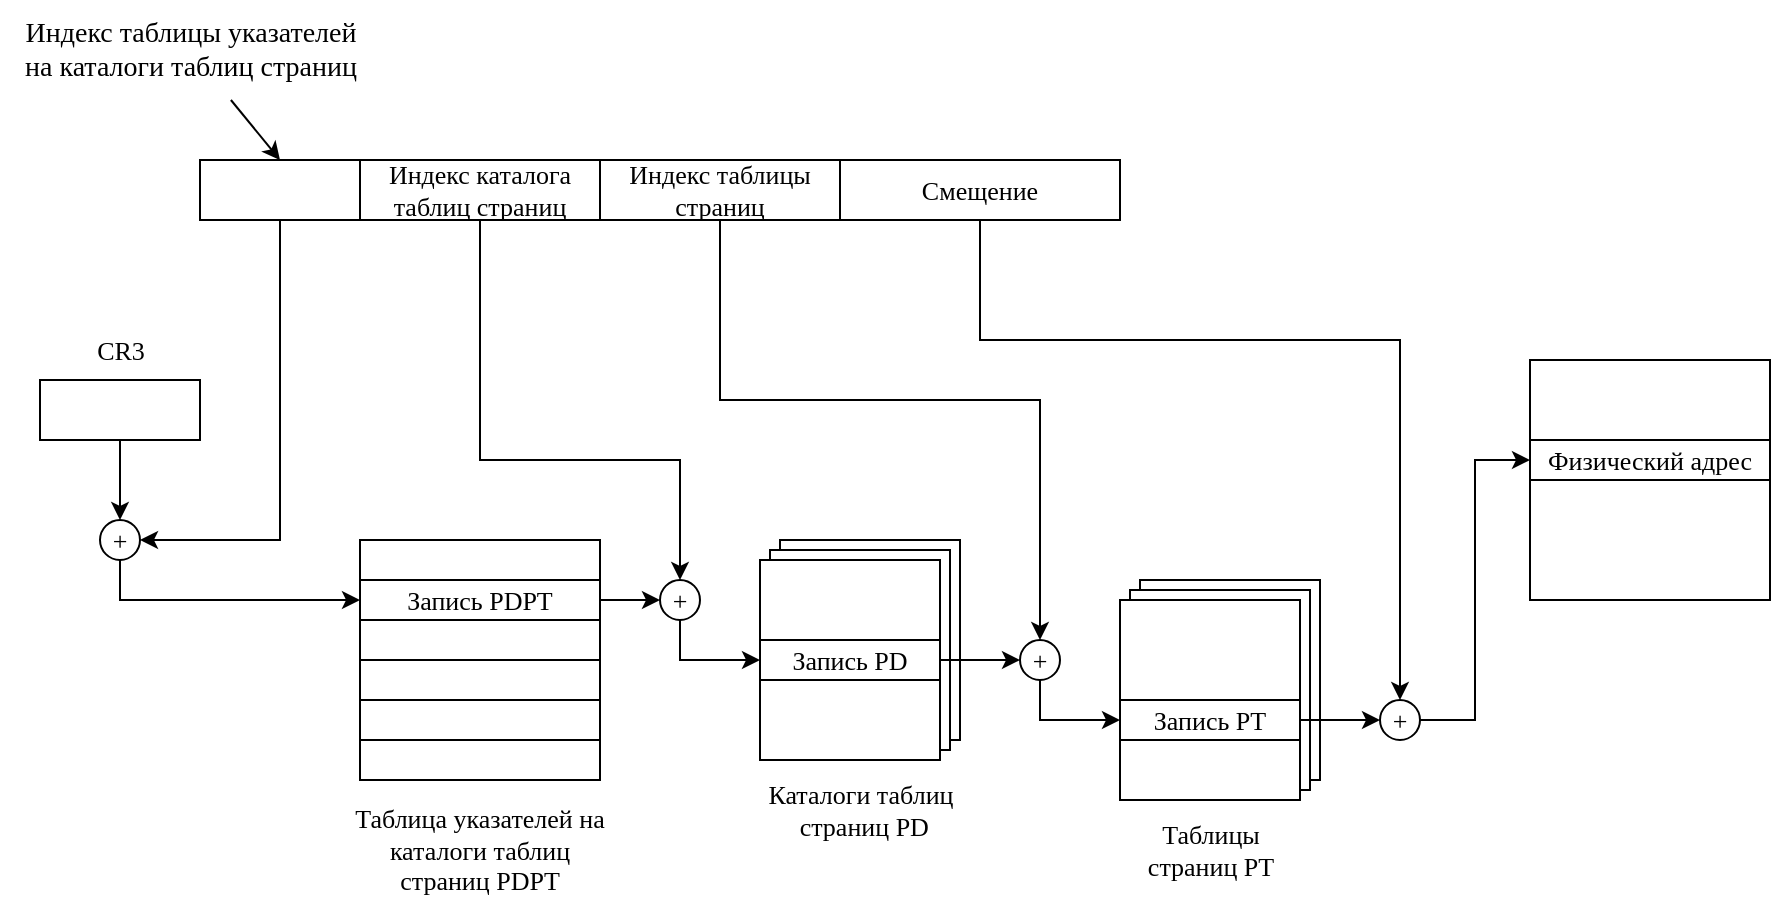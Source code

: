 <mxfile version="20.8.20" type="device"><diagram name="Страница 1" id="J-dC8LQde7YGX0NCwzow"><mxGraphModel dx="972" dy="530" grid="1" gridSize="10" guides="1" tooltips="1" connect="1" arrows="1" fold="1" page="1" pageScale="1" pageWidth="900" pageHeight="500" math="0" shadow="0"><root><mxCell id="0"/><mxCell id="1" parent="0"/><mxCell id="3jVHlvGotprjrJY_Cjxc-21" style="edgeStyle=orthogonalEdgeStyle;rounded=0;orthogonalLoop=1;jettySize=auto;html=1;exitX=0.5;exitY=1;exitDx=0;exitDy=0;entryX=1;entryY=0.5;entryDx=0;entryDy=0;fontFamily=Times New Roman;fontSize=13;" edge="1" parent="1" source="3jVHlvGotprjrJY_Cjxc-1" target="3jVHlvGotprjrJY_Cjxc-19"><mxGeometry relative="1" as="geometry"/></mxCell><mxCell id="3jVHlvGotprjrJY_Cjxc-1" value="" style="rounded=0;whiteSpace=wrap;html=1;fontFamily=Times New Roman;fontSize=13;" vertex="1" parent="1"><mxGeometry x="108" y="108" width="80" height="30" as="geometry"/></mxCell><mxCell id="3jVHlvGotprjrJY_Cjxc-18" style="edgeStyle=orthogonalEdgeStyle;rounded=0;orthogonalLoop=1;jettySize=auto;html=1;exitX=0.5;exitY=1;exitDx=0;exitDy=0;fontFamily=Times New Roman;fontSize=13;" edge="1" parent="1" source="3jVHlvGotprjrJY_Cjxc-2" target="3jVHlvGotprjrJY_Cjxc-19"><mxGeometry relative="1" as="geometry"><mxPoint x="68" y="298" as="targetPoint"/></mxGeometry></mxCell><mxCell id="3jVHlvGotprjrJY_Cjxc-2" value="" style="rounded=0;whiteSpace=wrap;html=1;fontFamily=Times New Roman;fontSize=13;" vertex="1" parent="1"><mxGeometry x="28" y="218" width="80" height="30" as="geometry"/></mxCell><mxCell id="3jVHlvGotprjrJY_Cjxc-4" value="" style="whiteSpace=wrap;html=1;aspect=fixed;fontFamily=Times New Roman;fontSize=13;" vertex="1" parent="1"><mxGeometry x="188" y="298" width="120" height="120" as="geometry"/></mxCell><mxCell id="3jVHlvGotprjrJY_Cjxc-5" value="" style="rounded=0;whiteSpace=wrap;html=1;fontFamily=Times New Roman;fontSize=13;" vertex="1" parent="1"><mxGeometry x="188" y="298" width="120" height="20" as="geometry"/></mxCell><mxCell id="3jVHlvGotprjrJY_Cjxc-25" style="edgeStyle=orthogonalEdgeStyle;rounded=0;orthogonalLoop=1;jettySize=auto;html=1;exitX=1;exitY=0.5;exitDx=0;exitDy=0;fontFamily=Times New Roman;fontSize=13;entryX=0;entryY=0.5;entryDx=0;entryDy=0;" edge="1" parent="1" source="3jVHlvGotprjrJY_Cjxc-6" target="3jVHlvGotprjrJY_Cjxc-26"><mxGeometry relative="1" as="geometry"><mxPoint x="328" y="358" as="targetPoint"/><Array as="points"/></mxGeometry></mxCell><mxCell id="3jVHlvGotprjrJY_Cjxc-6" value="Запись PDPT" style="rounded=0;whiteSpace=wrap;html=1;fontFamily=Times New Roman;fontSize=13;" vertex="1" parent="1"><mxGeometry x="188" y="318" width="120" height="20" as="geometry"/></mxCell><mxCell id="3jVHlvGotprjrJY_Cjxc-7" value="" style="rounded=0;whiteSpace=wrap;html=1;fontFamily=Times New Roman;fontSize=13;" vertex="1" parent="1"><mxGeometry x="188" y="338" width="120" height="20" as="geometry"/></mxCell><mxCell id="3jVHlvGotprjrJY_Cjxc-8" value="" style="rounded=0;whiteSpace=wrap;html=1;fontFamily=Times New Roman;fontSize=13;" vertex="1" parent="1"><mxGeometry x="188" y="358" width="120" height="20" as="geometry"/></mxCell><mxCell id="3jVHlvGotprjrJY_Cjxc-9" value="" style="rounded=0;whiteSpace=wrap;html=1;fontFamily=Times New Roman;fontSize=13;" vertex="1" parent="1"><mxGeometry x="188" y="378" width="120" height="20" as="geometry"/></mxCell><mxCell id="3jVHlvGotprjrJY_Cjxc-10" value="&lt;font style=&quot;font-size: 13px;&quot;&gt;&lt;span style=&quot;font-size: 13px;&quot;&gt;Таблица указателей на каталоги таблиц страниц PDPT&lt;/span&gt;&lt;/font&gt;" style="text;html=1;strokeColor=none;fillColor=none;align=center;verticalAlign=middle;whiteSpace=wrap;rounded=0;fontFamily=Times New Roman;fontSize=13;" vertex="1" parent="1"><mxGeometry x="183" y="438" width="130" height="30" as="geometry"/></mxCell><mxCell id="3jVHlvGotprjrJY_Cjxc-11" value="" style="verticalLabelPosition=bottom;verticalAlign=top;html=1;shape=mxgraph.basic.layered_rect;dx=10;outlineConnect=0;whiteSpace=wrap;fontFamily=Times New Roman;fontSize=13;rotation=-180;direction=south;" vertex="1" parent="1"><mxGeometry x="388" y="298" width="100" height="110" as="geometry"/></mxCell><mxCell id="3jVHlvGotprjrJY_Cjxc-12" value="Каталоги таблиц&lt;br style=&quot;font-size: 13px;&quot;&gt;&amp;nbsp;страниц PD" style="text;html=1;align=center;verticalAlign=middle;resizable=0;points=[];autosize=1;strokeColor=none;fillColor=none;fontSize=13;fontFamily=Times New Roman;" vertex="1" parent="1"><mxGeometry x="378" y="413" width="120" height="40" as="geometry"/></mxCell><mxCell id="3jVHlvGotprjrJY_Cjxc-40" style="edgeStyle=orthogonalEdgeStyle;rounded=0;orthogonalLoop=1;jettySize=auto;html=1;exitX=1;exitY=0.5;exitDx=0;exitDy=0;entryX=0;entryY=0.5;entryDx=0;entryDy=0;fontFamily=Times New Roman;fontSize=13;" edge="1" parent="1" source="3jVHlvGotprjrJY_Cjxc-13" target="3jVHlvGotprjrJY_Cjxc-34"><mxGeometry relative="1" as="geometry"/></mxCell><mxCell id="3jVHlvGotprjrJY_Cjxc-13" value="Запись PD" style="rounded=0;whiteSpace=wrap;html=1;fontFamily=Times New Roman;fontSize=13;" vertex="1" parent="1"><mxGeometry x="388" y="348" width="90" height="20" as="geometry"/></mxCell><mxCell id="3jVHlvGotprjrJY_Cjxc-14" value="" style="verticalLabelPosition=bottom;verticalAlign=top;html=1;shape=mxgraph.basic.layered_rect;dx=10;outlineConnect=0;whiteSpace=wrap;fontFamily=Times New Roman;fontSize=13;rotation=-180;direction=south;" vertex="1" parent="1"><mxGeometry x="568" y="318" width="100" height="110" as="geometry"/></mxCell><mxCell id="3jVHlvGotprjrJY_Cjxc-51" style="edgeStyle=orthogonalEdgeStyle;rounded=0;orthogonalLoop=1;jettySize=auto;html=1;exitX=1;exitY=0.5;exitDx=0;exitDy=0;entryX=0;entryY=0.5;entryDx=0;entryDy=0;fontFamily=Times New Roman;fontSize=13;" edge="1" parent="1" source="3jVHlvGotprjrJY_Cjxc-15" target="3jVHlvGotprjrJY_Cjxc-49"><mxGeometry relative="1" as="geometry"/></mxCell><mxCell id="3jVHlvGotprjrJY_Cjxc-15" value="Запись PT" style="rounded=0;whiteSpace=wrap;html=1;fontFamily=Times New Roman;fontSize=13;" vertex="1" parent="1"><mxGeometry x="568" y="378" width="90" height="20" as="geometry"/></mxCell><mxCell id="3jVHlvGotprjrJY_Cjxc-16" value="Таблицы &lt;br style=&quot;font-size: 13px;&quot;&gt;страниц PT" style="text;html=1;align=center;verticalAlign=middle;resizable=0;points=[];autosize=1;strokeColor=none;fillColor=none;fontSize=13;fontFamily=Times New Roman;" vertex="1" parent="1"><mxGeometry x="568" y="433" width="90" height="40" as="geometry"/></mxCell><mxCell id="3jVHlvGotprjrJY_Cjxc-17" value="CR3" style="text;html=1;align=center;verticalAlign=middle;resizable=0;points=[];autosize=1;strokeColor=none;fillColor=none;fontSize=13;fontFamily=Times New Roman;" vertex="1" parent="1"><mxGeometry x="43" y="188" width="50" height="30" as="geometry"/></mxCell><mxCell id="3jVHlvGotprjrJY_Cjxc-22" style="edgeStyle=orthogonalEdgeStyle;rounded=0;orthogonalLoop=1;jettySize=auto;html=1;exitX=0.5;exitY=1;exitDx=0;exitDy=0;entryX=0;entryY=0.5;entryDx=0;entryDy=0;fontFamily=Times New Roman;fontSize=13;" edge="1" parent="1" source="3jVHlvGotprjrJY_Cjxc-19" target="3jVHlvGotprjrJY_Cjxc-6"><mxGeometry relative="1" as="geometry"/></mxCell><mxCell id="3jVHlvGotprjrJY_Cjxc-19" value="+" style="ellipse;whiteSpace=wrap;html=1;aspect=fixed;fontFamily=Times New Roman;fontSize=13;" vertex="1" parent="1"><mxGeometry x="58" y="288" width="20" height="20" as="geometry"/></mxCell><mxCell id="3jVHlvGotprjrJY_Cjxc-31" style="edgeStyle=orthogonalEdgeStyle;rounded=0;orthogonalLoop=1;jettySize=auto;html=1;exitX=0.5;exitY=1;exitDx=0;exitDy=0;entryX=0.5;entryY=0;entryDx=0;entryDy=0;fontFamily=Times New Roman;fontSize=13;" edge="1" parent="1" source="3jVHlvGotprjrJY_Cjxc-24" target="3jVHlvGotprjrJY_Cjxc-26"><mxGeometry relative="1" as="geometry"><Array as="points"><mxPoint x="248" y="258"/><mxPoint x="348" y="258"/></Array></mxGeometry></mxCell><mxCell id="3jVHlvGotprjrJY_Cjxc-24" value="Индекс каталога таблиц страниц" style="rounded=0;whiteSpace=wrap;html=1;fontFamily=Times New Roman;fontSize=13;" vertex="1" parent="1"><mxGeometry x="188" y="108" width="120" height="30" as="geometry"/></mxCell><mxCell id="3jVHlvGotprjrJY_Cjxc-32" style="edgeStyle=orthogonalEdgeStyle;rounded=0;orthogonalLoop=1;jettySize=auto;html=1;exitX=0.5;exitY=1;exitDx=0;exitDy=0;entryX=0;entryY=0.5;entryDx=0;entryDy=0;fontFamily=Times New Roman;fontSize=13;" edge="1" parent="1" source="3jVHlvGotprjrJY_Cjxc-26" target="3jVHlvGotprjrJY_Cjxc-13"><mxGeometry relative="1" as="geometry"/></mxCell><mxCell id="3jVHlvGotprjrJY_Cjxc-26" value="+" style="ellipse;whiteSpace=wrap;html=1;aspect=fixed;fontFamily=Times New Roman;fontSize=13;" vertex="1" parent="1"><mxGeometry x="338" y="318" width="20" height="20" as="geometry"/></mxCell><mxCell id="3jVHlvGotprjrJY_Cjxc-33" style="edgeStyle=orthogonalEdgeStyle;rounded=0;orthogonalLoop=1;jettySize=auto;html=1;exitX=0.5;exitY=1;exitDx=0;exitDy=0;fontFamily=Times New Roman;fontSize=13;entryX=0.5;entryY=0;entryDx=0;entryDy=0;" edge="1" parent="1" source="3jVHlvGotprjrJY_Cjxc-29" target="3jVHlvGotprjrJY_Cjxc-34"><mxGeometry relative="1" as="geometry"><mxPoint x="368" y="208" as="targetPoint"/><Array as="points"><mxPoint x="368" y="228"/><mxPoint x="528" y="228"/></Array></mxGeometry></mxCell><mxCell id="3jVHlvGotprjrJY_Cjxc-29" value="Индекс таблицы страниц" style="rounded=0;whiteSpace=wrap;html=1;fontFamily=Times New Roman;fontSize=13;" vertex="1" parent="1"><mxGeometry x="308" y="108" width="120" height="30" as="geometry"/></mxCell><mxCell id="3jVHlvGotprjrJY_Cjxc-52" style="edgeStyle=orthogonalEdgeStyle;rounded=0;orthogonalLoop=1;jettySize=auto;html=1;exitX=0.5;exitY=1;exitDx=0;exitDy=0;entryX=0.5;entryY=0;entryDx=0;entryDy=0;fontFamily=Times New Roman;fontSize=13;" edge="1" parent="1" source="3jVHlvGotprjrJY_Cjxc-30" target="3jVHlvGotprjrJY_Cjxc-49"><mxGeometry relative="1" as="geometry"><Array as="points"><mxPoint x="498" y="198"/><mxPoint x="708" y="198"/></Array></mxGeometry></mxCell><mxCell id="3jVHlvGotprjrJY_Cjxc-30" value="Смещение" style="rounded=0;whiteSpace=wrap;html=1;fontFamily=Times New Roman;fontSize=13;" vertex="1" parent="1"><mxGeometry x="428" y="108" width="140" height="30" as="geometry"/></mxCell><mxCell id="3jVHlvGotprjrJY_Cjxc-41" style="edgeStyle=orthogonalEdgeStyle;rounded=0;orthogonalLoop=1;jettySize=auto;html=1;exitX=0.5;exitY=1;exitDx=0;exitDy=0;entryX=0;entryY=0.5;entryDx=0;entryDy=0;fontFamily=Times New Roman;fontSize=13;" edge="1" parent="1" source="3jVHlvGotprjrJY_Cjxc-34" target="3jVHlvGotprjrJY_Cjxc-15"><mxGeometry relative="1" as="geometry"/></mxCell><mxCell id="3jVHlvGotprjrJY_Cjxc-34" value="+" style="ellipse;whiteSpace=wrap;html=1;aspect=fixed;fontFamily=Times New Roman;fontSize=13;" vertex="1" parent="1"><mxGeometry x="518" y="348" width="20" height="20" as="geometry"/></mxCell><mxCell id="3jVHlvGotprjrJY_Cjxc-42" value="" style="whiteSpace=wrap;html=1;aspect=fixed;fontFamily=Times New Roman;fontSize=13;" vertex="1" parent="1"><mxGeometry x="773" y="208" width="120" height="120" as="geometry"/></mxCell><mxCell id="3jVHlvGotprjrJY_Cjxc-45" value="Физический адрес" style="rounded=0;whiteSpace=wrap;html=1;fontFamily=Times New Roman;fontSize=13;" vertex="1" parent="1"><mxGeometry x="773" y="248" width="120" height="20" as="geometry"/></mxCell><mxCell id="3jVHlvGotprjrJY_Cjxc-53" style="edgeStyle=orthogonalEdgeStyle;rounded=0;orthogonalLoop=1;jettySize=auto;html=1;exitX=1;exitY=0.5;exitDx=0;exitDy=0;entryX=0;entryY=0.5;entryDx=0;entryDy=0;fontFamily=Times New Roman;fontSize=13;" edge="1" parent="1" source="3jVHlvGotprjrJY_Cjxc-49" target="3jVHlvGotprjrJY_Cjxc-45"><mxGeometry relative="1" as="geometry"/></mxCell><mxCell id="3jVHlvGotprjrJY_Cjxc-49" value="+" style="ellipse;whiteSpace=wrap;html=1;aspect=fixed;fontFamily=Times New Roman;fontSize=13;" vertex="1" parent="1"><mxGeometry x="698" y="378" width="20" height="20" as="geometry"/></mxCell><mxCell id="3jVHlvGotprjrJY_Cjxc-54" value="Индекс таблицы указателей &lt;br&gt;на каталоги таблиц страниц" style="text;html=1;align=center;verticalAlign=middle;resizable=0;points=[];autosize=1;strokeColor=none;fillColor=none;fontSize=14;fontFamily=Times New Roman;" vertex="1" parent="1"><mxGeometry x="8" y="28" width="190" height="50" as="geometry"/></mxCell><mxCell id="3jVHlvGotprjrJY_Cjxc-56" value="" style="endArrow=classic;html=1;rounded=0;fontFamily=Times New Roman;fontSize=14;entryX=0.5;entryY=0;entryDx=0;entryDy=0;" edge="1" parent="1" source="3jVHlvGotprjrJY_Cjxc-54" target="3jVHlvGotprjrJY_Cjxc-1"><mxGeometry width="50" height="50" relative="1" as="geometry"><mxPoint x="338" y="278" as="sourcePoint"/><mxPoint x="388" y="228" as="targetPoint"/></mxGeometry></mxCell></root></mxGraphModel></diagram></mxfile>